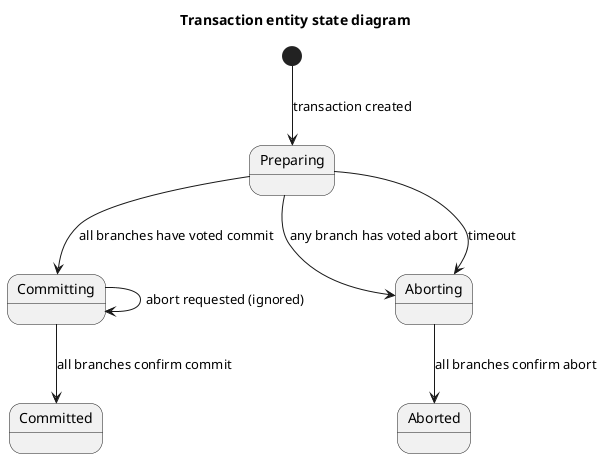 @startuml
title Transaction entity state diagram
[*] --> Preparing : transaction created
Preparing --> Committing : all branches have voted commit
Preparing --> Aborting : any branch has voted abort
Preparing --> Aborting: timeout
Committing --> Committing: abort requested (ignored)
Committing --> Committed : all branches confirm commit
Aborting --> Aborted : all branches confirm abort
@enduml